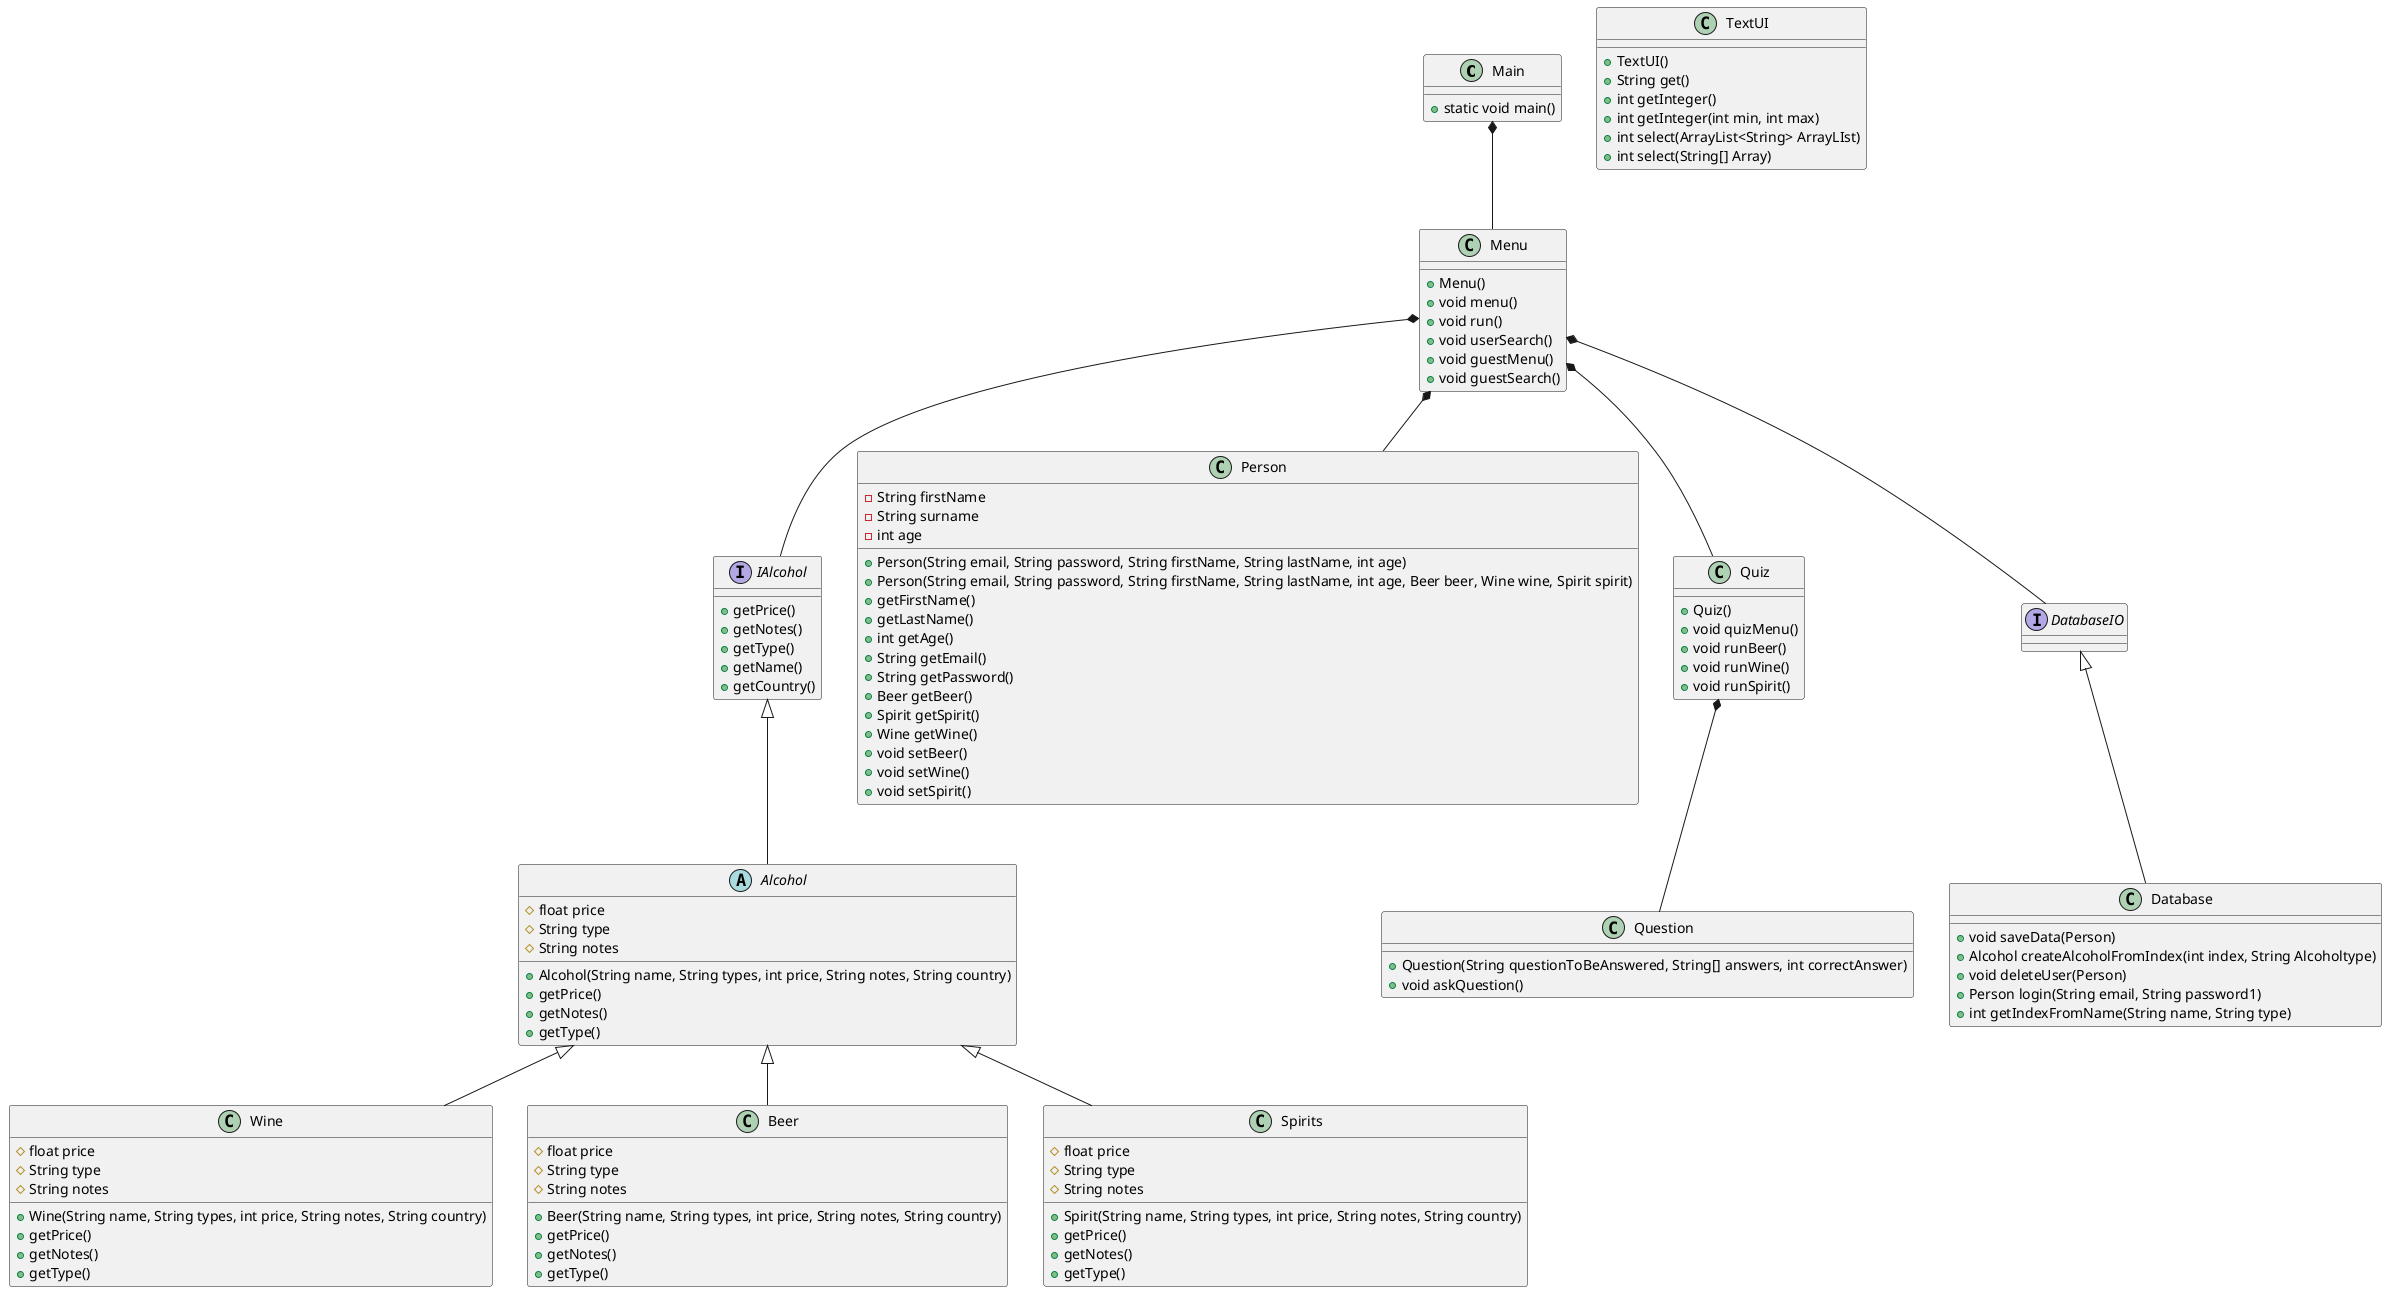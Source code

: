 @startuml
class Main
class Menu
interface IAlcohol
abstract class Alcohol
class Wine
class Beer
class Spirits
class Database
class TextUI
class Person
class Quiz
class Question
interface DatabaseIO

Main : + static void main()

Menu : +Menu()
Menu : +void menu()
Menu : +void run()
Menu : +void userSearch()
Menu : +void guestMenu()
Menu : +void guestSearch()

Person : +Person(String email, String password, String firstName, String lastName, int age)
Person : +Person(String email, String password, String firstName, String lastName, int age, Beer beer, Wine wine, Spirit spirit)
Person : -String firstName
Person : -String surname
Person : -int age
Person : +getFirstName()
Person : +getLastName()
Person : +int getAge()
Person : +String getEmail()
Person : +String getPassword()
Person : +Beer getBeer()
Person : +Spirit getSpirit()
Person : +Wine getWine()
Person : +void setBeer()
Person : +void setWine()
Person : +void setSpirit()


Database : +void saveData(Person)
Database : +Alcohol createAlcoholFromIndex(int index, String Alcoholtype)
Database : +void deleteUser(Person)
Database : +Person login(String email, String password1)
Database : +int getIndexFromName(String name, String type)

TextUI : +TextUI()
TextUI : +String get()
TextUI : +int getInteger()
TextUI : +int getInteger(int min, int max)
TextUI : +int select(ArrayList<String> ArrayLIst)
TextUI : +int select(String[] Array)

IAlcohol : +getPrice()
IAlcohol : +getNotes()
IAlcohol : +getType()
IAlcohol : +getName()
IAlcohol : +getCountry()

Alcohol : # float price
Alcohol : # String type
Alcohol : # String notes
Alcohol : +Alcohol(String name, String types, int price, String notes, String country)
Alcohol : +getPrice()
Alcohol : +getNotes()
Alcohol : +getType()

Beer : # float price
Beer : # String type
Beer : # String notes
Beer : +Beer(String name, String types, int price, String notes, String country)
Beer : +getPrice()
Beer : +getNotes()
Beer : +getType()

Wine : # float price
Wine : # String type
Wine : # String notes
Wine : +Wine(String name, String types, int price, String notes, String country)
Wine : +getPrice()
Wine : +getNotes()
Wine : +getType()

Spirits : # float price
Spirits : # String type
Spirits : # String notes
Spirits : +Spirit(String name, String types, int price, String notes, String country)
Spirits : +getPrice()
Spirits : +getNotes()
Spirits : +getType()

Quiz : +Quiz()
Quiz : +void quizMenu()
Quiz : +void runBeer()
Quiz : +void runWine()
Quiz : +void runSpirit()

Question : +Question(String questionToBeAnswered, String[] answers, int correctAnswer)
Question : +void askQuestion()

Menu *-- Quiz

Quiz *-- Question

Alcohol <|-- Beer
Alcohol <|-- Wine
Alcohol <|-- Spirits

IAlcohol <|-- Alcohol



Menu *-- Person
Menu *-- IAlcohol
Menu *-- DatabaseIO

DatabaseIO <|-- Database

Main *-- Menu

@enduml